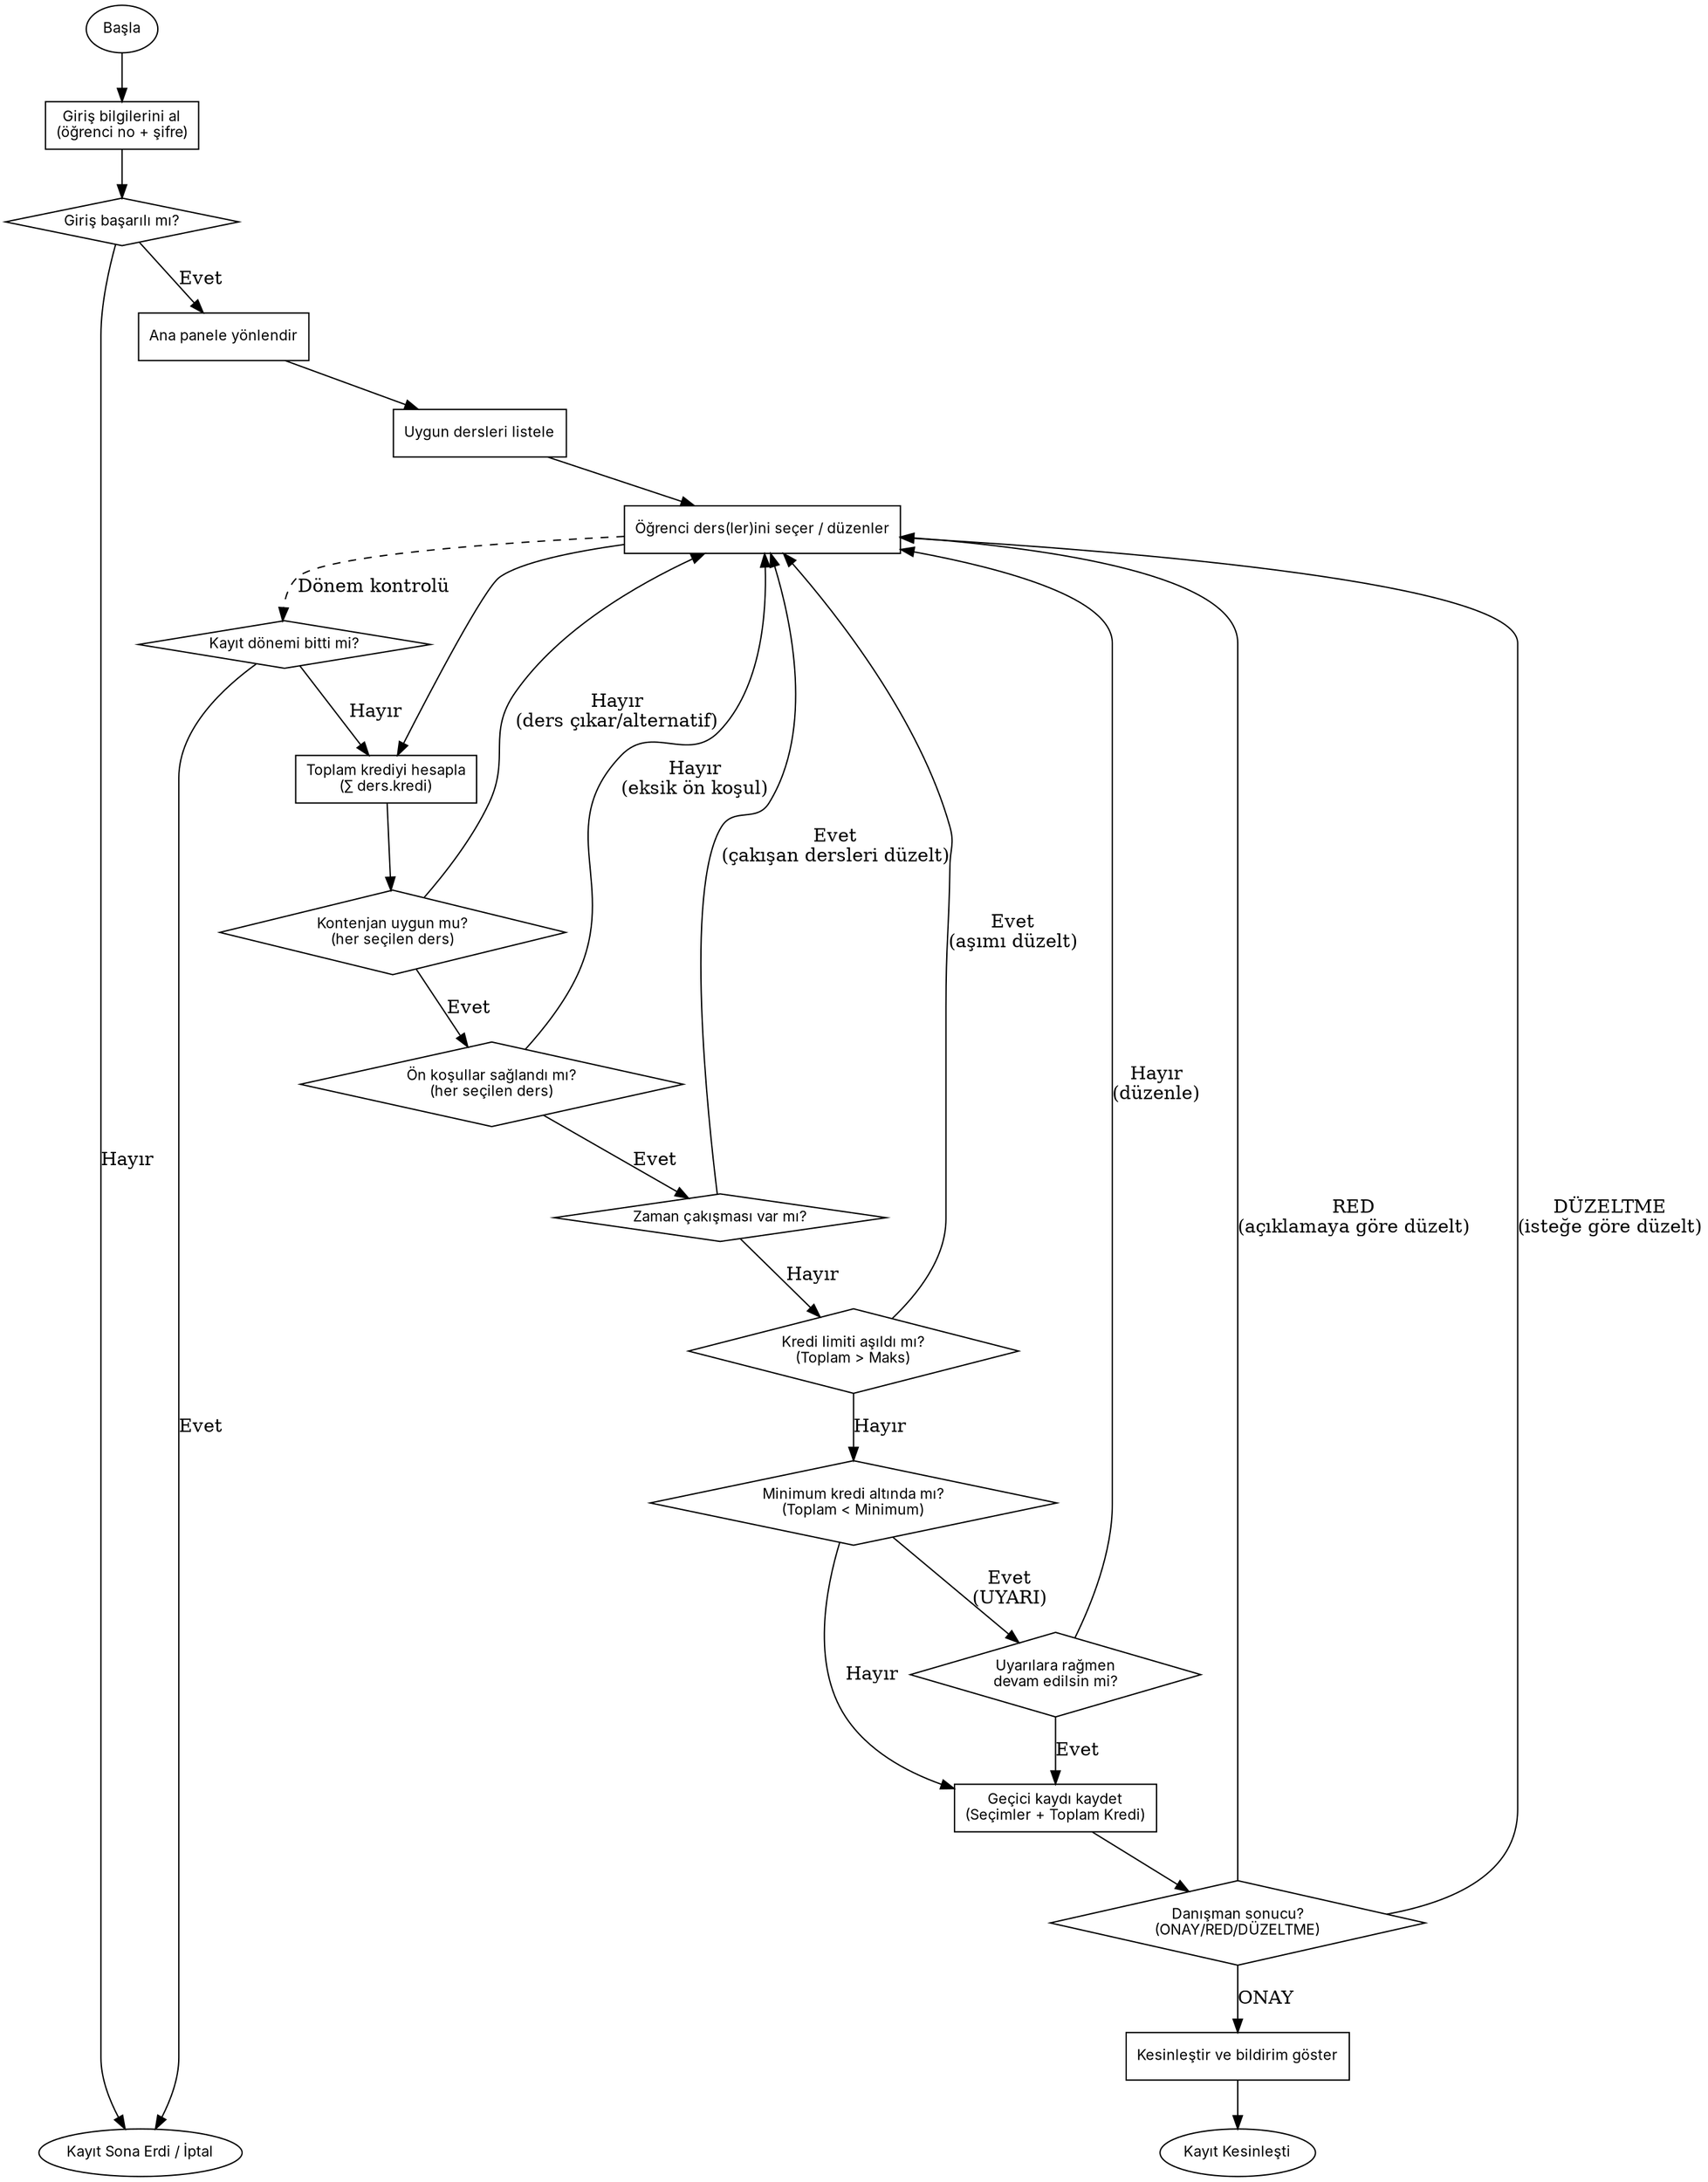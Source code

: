 digraph DersKayitAkisi {
    rankdir=TB;
    fontsize=12;
    node [fontname="Inter", fontsize=11, shape=box];

    // Başlangıç / Bitiş
    start   [shape=oval, label="Başla"];
    end_ok  [shape=oval, label="Kayıt Kesinleşti"];
    end_bad [shape=oval, label="Kayıt Sona Erdi / İptal"];

    // Süreç adımları (process)
    giris          [label="Giriş bilgilerini al\n(öğrenci no + şifre)"];
    ana_panel      [label="Ana panele yönlendir"];
    ders_liste     [label="Uygun dersleri listele"];
    secim_al       [label="Öğrenci ders(ler)ini seçer / düzenler"];
    kredi_hesap    [label="Toplam krediyi hesapla\n(∑ ders.kredi)"];
    kaydet_gecici  [label="Geçici kaydı kaydet\n(Seçimler + Toplam Kredi)"];
    kesinlestir    [label="Kesinleştir ve bildirim göster"];

    // Kontrol noktaları (diamond)
    c_giris     [shape=diamond, label="Giriş başarılı mı?"];
    c_kontenjan [shape=diamond, label="Kontenjan uygun mu?\n(her seçilen ders)"];
    c_onkosul   [shape=diamond, label="Ön koşullar sağlandı mı?\n(her seçilen ders)"];
    c_cakisma   [shape=diamond, label="Zaman çakışması var mı?"];
    c_kredi_max [shape=diamond, label="Kredi limiti aşıldı mı?\n(Toplam > Maks)"];
    c_kredi_min [shape=diamond, label="Minimum kredi altında mı?\n(Toplam < Minimum)"];
    c_uyari_onay[shape=diamond, label="Uyarılara rağmen\ndevam edilsin mi?"];
    c_danisman  [shape=diamond, label="Danışman sonucu?\n(ONAY/RED/DÜZELTME)"];
    c_sure_bit  [shape=diamond, label="Kayıt dönemi bitti mi?"];

    // Akış
    start -> giris -> c_giris;

    c_giris -> ana_panel [label="Evet"];
    c_giris -> end_bad   [label="Hayır"];

    ana_panel -> ders_liste -> secim_al -> kredi_hesap;

    // Kontroller zinciri
    kredi_hesap -> c_kontenjan;
    c_kontenjan -> c_onkosul [label="Evet"];
    c_kontenjan -> secim_al  [label="Hayır\n(ders çıkar/alternatif)"];

    c_onkosul -> c_cakisma [label="Evet"];
    c_onkosul -> secim_al  [label="Hayır\n(eksik ön koşul)"];

    c_cakisma -> secim_al  [label="Evet\n(çakışan dersleri düzelt)"];
    c_cakisma -> c_kredi_max [label="Hayır"];

    c_kredi_max -> secim_al   [label="Evet\n(aşımı düzelt)"];
    c_kredi_max -> c_kredi_min[label="Hayır"];

    c_kredi_min -> c_uyari_onay [label="Evet\n(UYARI)"];
    c_kredi_min -> kaydet_gecici[label="Hayır"];

    c_uyari_onay -> kaydet_gecici [label="Evet"];
    c_uyari_onay -> secim_al      [label="Hayır\n(düzenle)"];

    // Danışman onayı
    kaydet_gecici -> c_danisman;

    c_danisman -> kesinlestir [label="ONAY"];
    c_danisman -> secim_al    [label="RED\n(açıklamaya göre düzelt)"];
    c_danisman -> secim_al    [label="DÜZELTME\n(isteğe göre düzelt)"];

    kesinlestir -> end_ok;

    // Döngüyü kapatan süre kontrolü
    // Seçim/düzeltme aşamasından sonra süre bitti mi?
    secim_al -> c_sure_bit [style=dashed, label="Dönem kontrolü"];

    c_sure_bit -> end_bad   [label="Evet"];
    c_sure_bit -> kredi_hesap [label="Hayır"];

    // Estetik
    {rank=same; end_ok; end_bad;}
}
